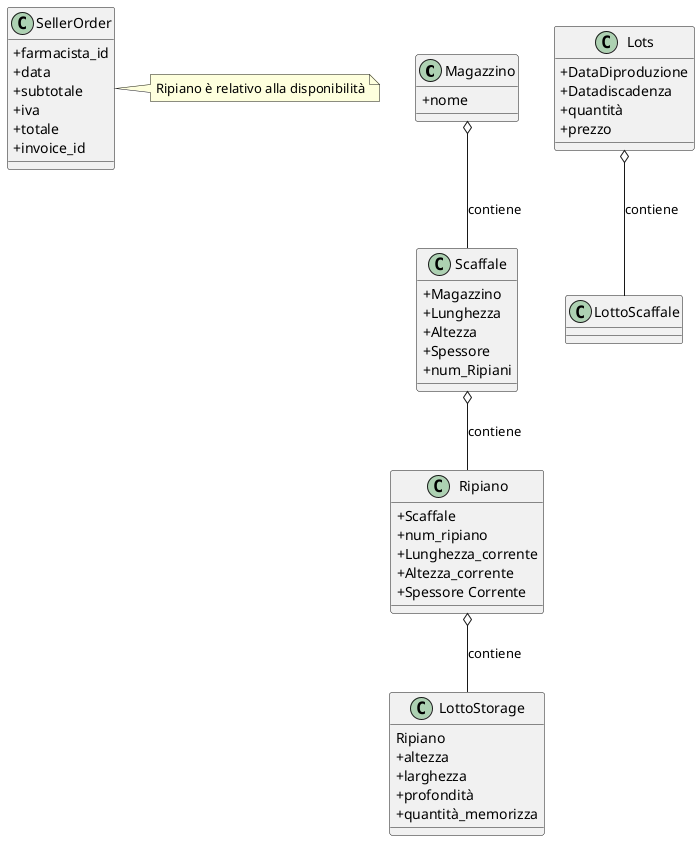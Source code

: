 @startuml
'https://plantuml.com/class-diagram
skinparam classAttributeIconSize 0
class Magazzino{
+ nome
}

 class Lots{
  + DataDiproduzione
  + Datadiscadenza
  + quantità
  + prezzo

 }
 class Scaffale{
 +Magazzino
+Lunghezza
+Altezza
+Spessore
+num_Ripiani
 }
  class LottoStorage{
Ripiano
    +altezza
    +larghezza
    +profondità
    +quantità_memorizza
  }

  class Ripiano{
  +Scaffale
  +num_ripiano
  +Lunghezza_corrente
 +Altezza_corrente
 +Spessore Corrente
  }
  class SellerOrder{
  +farmacista_id
   +data
   +subtotale
   +iva
   +totale
   +invoice_id
  }

note right  : Ripiano è relativo alla disponibilità
Scaffale o-- Ripiano:contiene

Magazzino o-- Scaffale:contiene

Lots o-- LottoScaffale:contiene
Ripiano o-- LottoStorage:contiene

@enduml
